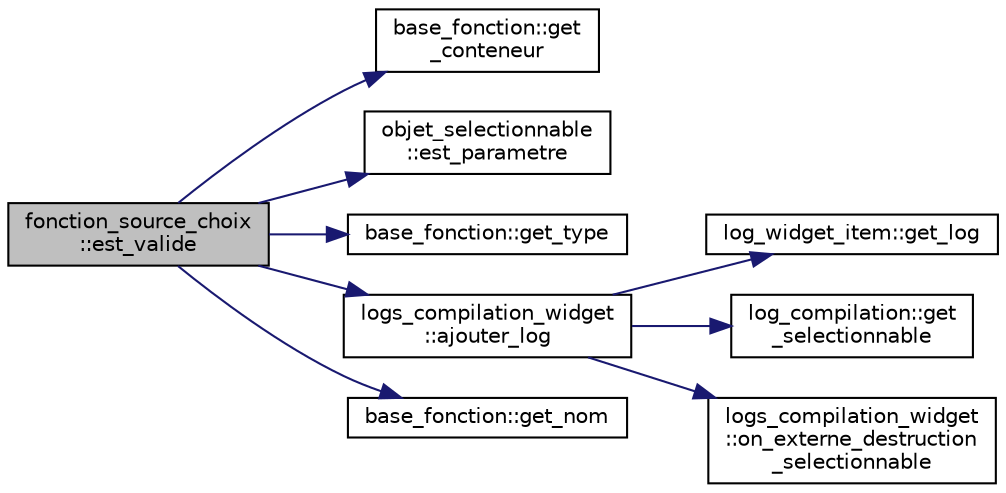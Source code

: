 digraph "fonction_source_choix::est_valide"
{
  edge [fontname="Helvetica",fontsize="10",labelfontname="Helvetica",labelfontsize="10"];
  node [fontname="Helvetica",fontsize="10",shape=record];
  rankdir="LR";
  Node6 [label="fonction_source_choix\l::est_valide",height=0.2,width=0.4,color="black", fillcolor="grey75", style="filled", fontcolor="black"];
  Node6 -> Node7 [color="midnightblue",fontsize="10",style="solid",fontname="Helvetica"];
  Node7 [label="base_fonction::get\l_conteneur",height=0.2,width=0.4,color="black", fillcolor="white", style="filled",URL="$classbase__fonction.html#a3ae15ad4fd18fed8252fe6d10ca17d23"];
  Node6 -> Node8 [color="midnightblue",fontsize="10",style="solid",fontname="Helvetica"];
  Node8 [label="objet_selectionnable\l::est_parametre",height=0.2,width=0.4,color="black", fillcolor="white", style="filled",URL="$classobjet__selectionnable.html#a2d06c9e229e16a40d0649fb02d4de235"];
  Node6 -> Node9 [color="midnightblue",fontsize="10",style="solid",fontname="Helvetica"];
  Node9 [label="base_fonction::get_type",height=0.2,width=0.4,color="black", fillcolor="white", style="filled",URL="$classbase__fonction.html#a8ed620b54f5ef377c2593952eafd6ad9",tooltip="Retourne le type de la fonction. "];
  Node6 -> Node10 [color="midnightblue",fontsize="10",style="solid",fontname="Helvetica"];
  Node10 [label="logs_compilation_widget\l::ajouter_log",height=0.2,width=0.4,color="black", fillcolor="white", style="filled",URL="$classlogs__compilation__widget.html#a51fcc25d77ca9beafc2721d9c84f07a7",tooltip="Ajoute un log à la liste des logs. "];
  Node10 -> Node11 [color="midnightblue",fontsize="10",style="solid",fontname="Helvetica"];
  Node11 [label="log_widget_item::get_log",height=0.2,width=0.4,color="black", fillcolor="white", style="filled",URL="$classlog__widget__item.html#a50885aa7f8b31392370fe1dafe982a62",tooltip="Accesseur du log associé. "];
  Node10 -> Node12 [color="midnightblue",fontsize="10",style="solid",fontname="Helvetica"];
  Node12 [label="log_compilation::get\l_selectionnable",height=0.2,width=0.4,color="black", fillcolor="white", style="filled",URL="$classlog__compilation.html#a33648aa43d6eac93335fbf032c581f67",tooltip="Accesseur de l&#39;objet associé. "];
  Node10 -> Node13 [color="midnightblue",fontsize="10",style="solid",fontname="Helvetica"];
  Node13 [label="logs_compilation_widget\l::on_externe_destruction\l_selectionnable",height=0.2,width=0.4,color="black", fillcolor="white", style="filled",URL="$classlogs__compilation__widget.html#aa1e59554cb81d84ad0cd4245b166b2df",tooltip="Fonction appelée lors de la destruction d&#39;un objet sélectionnable. "];
  Node6 -> Node14 [color="midnightblue",fontsize="10",style="solid",fontname="Helvetica"];
  Node14 [label="base_fonction::get_nom",height=0.2,width=0.4,color="black", fillcolor="white", style="filled",URL="$classbase__fonction.html#aa184addbc0e71b3fd255b2f0b9e7c99e",tooltip="Retourne le nom de la fonction. "];
}

